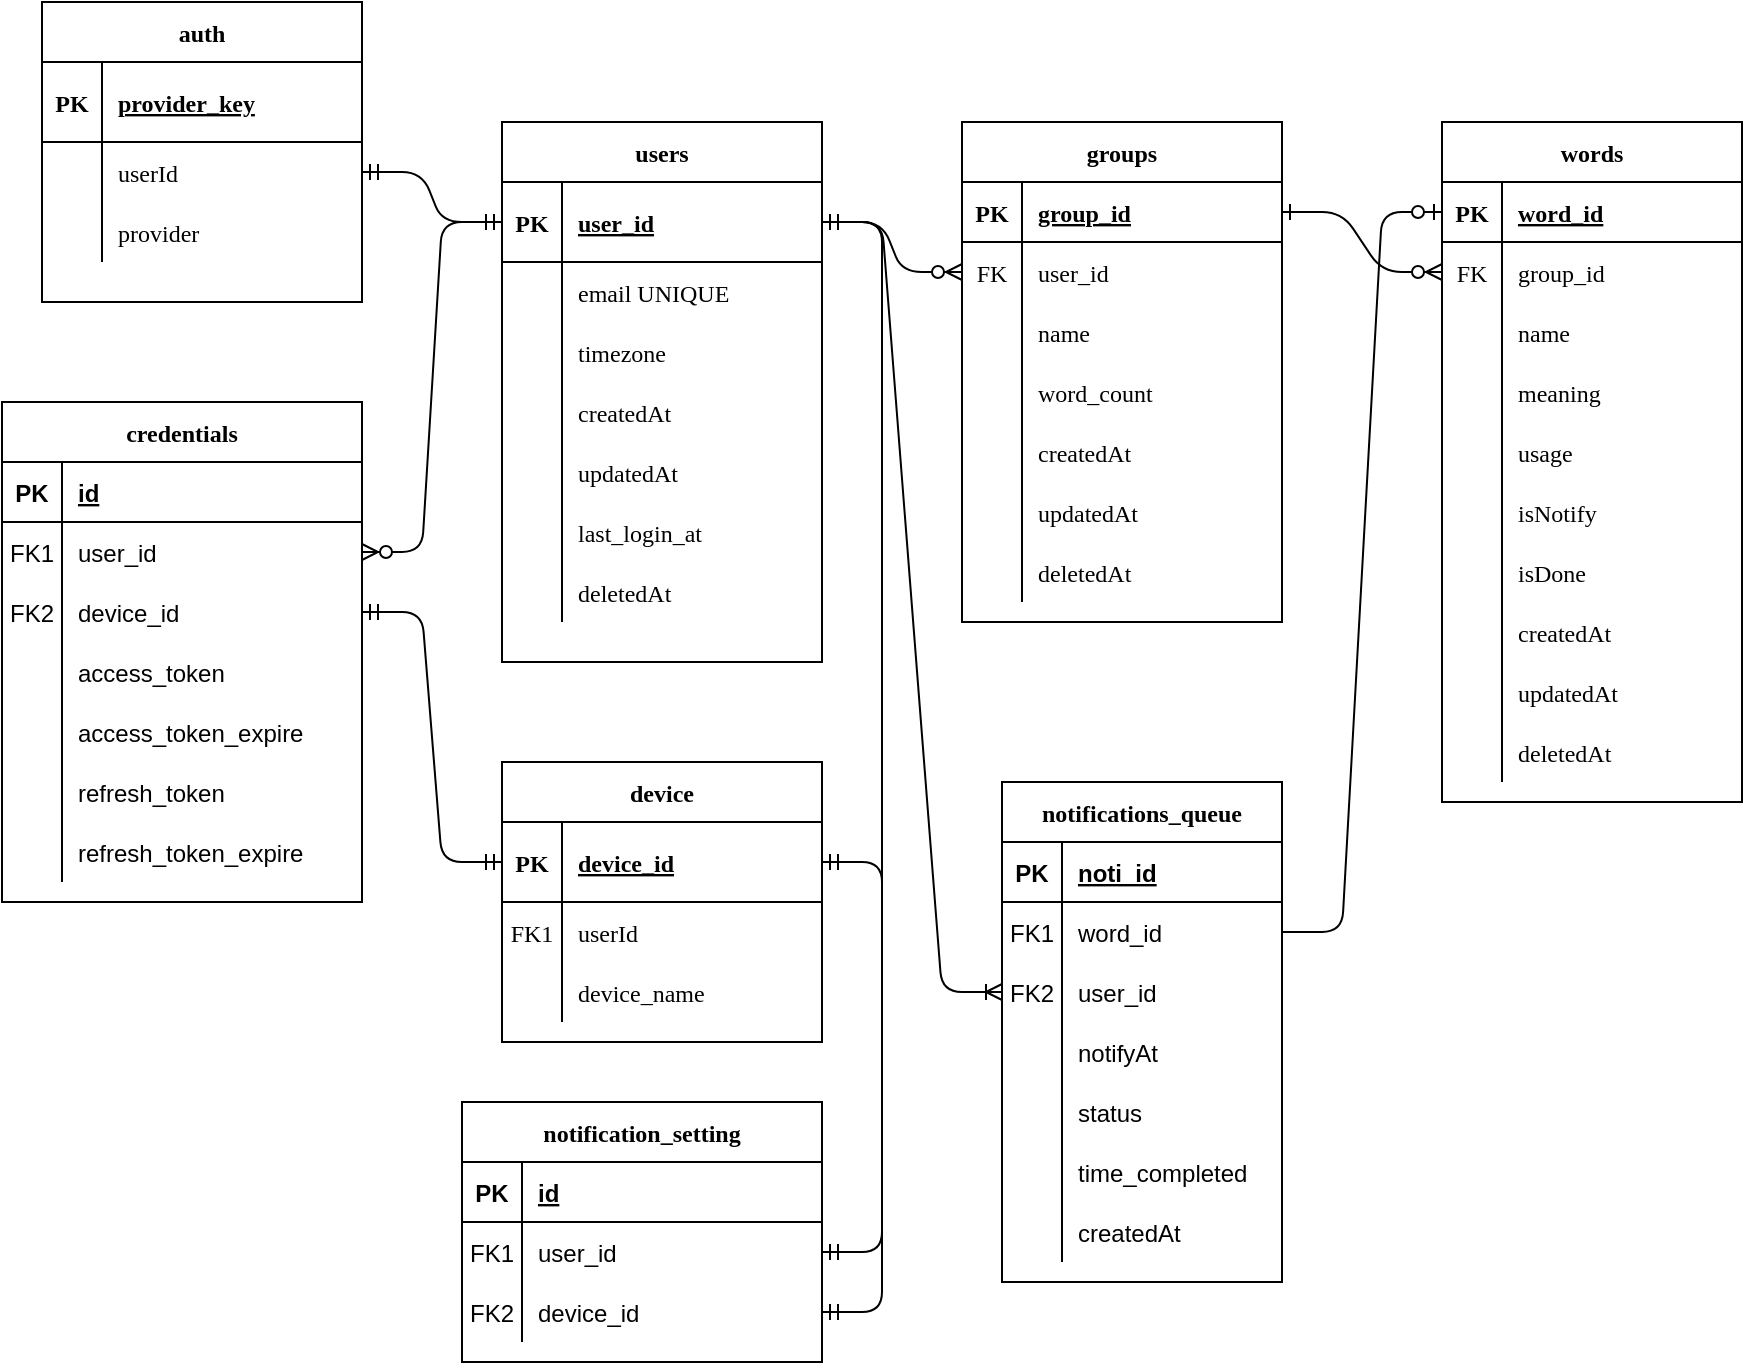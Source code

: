 <mxfile version="14.7.4" type="embed" pages="2"><diagram id="R2lEEEUBdFMjLlhIrx00" name="Page-1"><mxGraphModel dx="850" dy="753" grid="1" gridSize="10" guides="1" tooltips="1" connect="1" arrows="1" fold="1" page="1" pageScale="1" pageWidth="2336" pageHeight="1654" math="0" shadow="0" extFonts="Permanent Marker^https://fonts.googleapis.com/css?family=Permanent+Marker"><root><mxCell id="0"/><mxCell id="1" parent="0"/><mxCell id="C-vyLk0tnHw3VtMMgP7b-1" value="" style="edgeStyle=entityRelationEdgeStyle;endArrow=ERzeroToMany;startArrow=ERone;endFill=1;startFill=0;fontFamily=Garamond;" parent="1" source="C-vyLk0tnHw3VtMMgP7b-24" target="C-vyLk0tnHw3VtMMgP7b-6" edge="1"><mxGeometry width="100" height="100" relative="1" as="geometry"><mxPoint x="1220" y="1240" as="sourcePoint"/><mxPoint x="1320" y="1140" as="targetPoint"/></mxGeometry></mxCell><mxCell id="C-vyLk0tnHw3VtMMgP7b-12" value="" style="edgeStyle=entityRelationEdgeStyle;endArrow=ERzeroToMany;startArrow=ERone;endFill=1;startFill=0;fontFamily=Garamond;" parent="1" source="C-vyLk0tnHw3VtMMgP7b-3" target="C-vyLk0tnHw3VtMMgP7b-17" edge="1"><mxGeometry width="100" height="100" relative="1" as="geometry"><mxPoint x="1280" y="700" as="sourcePoint"/><mxPoint x="1340" y="725" as="targetPoint"/></mxGeometry></mxCell><mxCell id="C-vyLk0tnHw3VtMMgP7b-2" value="groups" style="shape=table;startSize=30;container=1;collapsible=1;childLayout=tableLayout;fixedRows=1;rowLines=0;fontStyle=1;align=center;resizeLast=1;fontFamily=Garamond;" parent="1" vertex="1"><mxGeometry x="1330" y="640" width="160" height="250" as="geometry"/></mxCell><mxCell id="C-vyLk0tnHw3VtMMgP7b-3" value="" style="shape=partialRectangle;collapsible=0;dropTarget=0;pointerEvents=0;fillColor=none;points=[[0,0.5],[1,0.5]];portConstraint=eastwest;top=0;left=0;right=0;bottom=1;fontFamily=Garamond;" parent="C-vyLk0tnHw3VtMMgP7b-2" vertex="1"><mxGeometry y="30" width="160" height="30" as="geometry"/></mxCell><mxCell id="C-vyLk0tnHw3VtMMgP7b-4" value="PK" style="shape=partialRectangle;overflow=hidden;connectable=0;fillColor=none;top=0;left=0;bottom=0;right=0;fontStyle=1;fontFamily=Garamond;" parent="C-vyLk0tnHw3VtMMgP7b-3" vertex="1"><mxGeometry width="30" height="30" as="geometry"/></mxCell><mxCell id="C-vyLk0tnHw3VtMMgP7b-5" value="group_id" style="shape=partialRectangle;overflow=hidden;connectable=0;fillColor=none;top=0;left=0;bottom=0;right=0;align=left;spacingLeft=6;fontStyle=5;fontFamily=Garamond;" parent="C-vyLk0tnHw3VtMMgP7b-3" vertex="1"><mxGeometry x="30" width="130" height="30" as="geometry"/></mxCell><mxCell id="C-vyLk0tnHw3VtMMgP7b-6" value="" style="shape=partialRectangle;collapsible=0;dropTarget=0;pointerEvents=0;fillColor=none;points=[[0,0.5],[1,0.5]];portConstraint=eastwest;top=0;left=0;right=0;bottom=0;fontFamily=Garamond;" parent="C-vyLk0tnHw3VtMMgP7b-2" vertex="1"><mxGeometry y="60" width="160" height="30" as="geometry"/></mxCell><mxCell id="C-vyLk0tnHw3VtMMgP7b-7" value="FK" style="shape=partialRectangle;overflow=hidden;connectable=0;fillColor=none;top=0;left=0;bottom=0;right=0;fontFamily=Garamond;" parent="C-vyLk0tnHw3VtMMgP7b-6" vertex="1"><mxGeometry width="30" height="30" as="geometry"/></mxCell><mxCell id="C-vyLk0tnHw3VtMMgP7b-8" value="user_id" style="shape=partialRectangle;overflow=hidden;connectable=0;fillColor=none;top=0;left=0;bottom=0;right=0;align=left;spacingLeft=6;fontFamily=Garamond;" parent="C-vyLk0tnHw3VtMMgP7b-6" vertex="1"><mxGeometry x="30" width="130" height="30" as="geometry"/></mxCell><mxCell id="C-vyLk0tnHw3VtMMgP7b-9" value="" style="shape=partialRectangle;collapsible=0;dropTarget=0;pointerEvents=0;fillColor=none;points=[[0,0.5],[1,0.5]];portConstraint=eastwest;top=0;left=0;right=0;bottom=0;fontFamily=Garamond;" parent="C-vyLk0tnHw3VtMMgP7b-2" vertex="1"><mxGeometry y="90" width="160" height="30" as="geometry"/></mxCell><mxCell id="C-vyLk0tnHw3VtMMgP7b-10" value="" style="shape=partialRectangle;overflow=hidden;connectable=0;fillColor=none;top=0;left=0;bottom=0;right=0;fontFamily=Garamond;" parent="C-vyLk0tnHw3VtMMgP7b-9" vertex="1"><mxGeometry width="30" height="30" as="geometry"/></mxCell><mxCell id="C-vyLk0tnHw3VtMMgP7b-11" value="name" style="shape=partialRectangle;overflow=hidden;connectable=0;fillColor=none;top=0;left=0;bottom=0;right=0;align=left;spacingLeft=6;fontFamily=Garamond;" parent="C-vyLk0tnHw3VtMMgP7b-9" vertex="1"><mxGeometry x="30" width="130" height="30" as="geometry"/></mxCell><mxCell id="8" value="" style="shape=partialRectangle;collapsible=0;dropTarget=0;pointerEvents=0;fillColor=none;points=[[0,0.5],[1,0.5]];portConstraint=eastwest;top=0;left=0;right=0;bottom=0;fontFamily=Garamond;" parent="C-vyLk0tnHw3VtMMgP7b-2" vertex="1"><mxGeometry y="120" width="160" height="30" as="geometry"/></mxCell><mxCell id="9" value="" style="shape=partialRectangle;overflow=hidden;connectable=0;fillColor=none;top=0;left=0;bottom=0;right=0;fontFamily=Garamond;" parent="8" vertex="1"><mxGeometry width="30" height="30" as="geometry"/></mxCell><mxCell id="10" value="word_count" style="shape=partialRectangle;overflow=hidden;connectable=0;fillColor=none;top=0;left=0;bottom=0;right=0;align=left;spacingLeft=6;fontFamily=Garamond;" parent="8" vertex="1"><mxGeometry x="30" width="130" height="30" as="geometry"/></mxCell><mxCell id="VCVK0qYuMwPECH46nlnQ-43" value="" style="shape=partialRectangle;collapsible=0;dropTarget=0;pointerEvents=0;fillColor=none;points=[[0,0.5],[1,0.5]];portConstraint=eastwest;top=0;left=0;right=0;bottom=0;fontFamily=Garamond;" parent="C-vyLk0tnHw3VtMMgP7b-2" vertex="1"><mxGeometry y="150" width="160" height="30" as="geometry"/></mxCell><mxCell id="VCVK0qYuMwPECH46nlnQ-44" value="" style="shape=partialRectangle;overflow=hidden;connectable=0;fillColor=none;top=0;left=0;bottom=0;right=0;fontFamily=Garamond;" parent="VCVK0qYuMwPECH46nlnQ-43" vertex="1"><mxGeometry width="30" height="30" as="geometry"/></mxCell><mxCell id="VCVK0qYuMwPECH46nlnQ-45" value="createdAt" style="shape=partialRectangle;overflow=hidden;connectable=0;fillColor=none;top=0;left=0;bottom=0;right=0;align=left;spacingLeft=6;fontFamily=Garamond;" parent="VCVK0qYuMwPECH46nlnQ-43" vertex="1"><mxGeometry x="30" width="130" height="30" as="geometry"/></mxCell><mxCell id="VCVK0qYuMwPECH46nlnQ-135" value="" style="shape=partialRectangle;collapsible=0;dropTarget=0;pointerEvents=0;fillColor=none;points=[[0,0.5],[1,0.5]];portConstraint=eastwest;top=0;left=0;right=0;bottom=0;fontFamily=Garamond;" parent="C-vyLk0tnHw3VtMMgP7b-2" vertex="1"><mxGeometry y="180" width="160" height="30" as="geometry"/></mxCell><mxCell id="VCVK0qYuMwPECH46nlnQ-136" value="" style="shape=partialRectangle;overflow=hidden;connectable=0;fillColor=none;top=0;left=0;bottom=0;right=0;fontFamily=Garamond;" parent="VCVK0qYuMwPECH46nlnQ-135" vertex="1"><mxGeometry width="30" height="30" as="geometry"/></mxCell><mxCell id="VCVK0qYuMwPECH46nlnQ-137" value="updatedAt" style="shape=partialRectangle;overflow=hidden;connectable=0;fillColor=none;top=0;left=0;bottom=0;right=0;align=left;spacingLeft=6;fontFamily=Garamond;" parent="VCVK0qYuMwPECH46nlnQ-135" vertex="1"><mxGeometry x="30" width="130" height="30" as="geometry"/></mxCell><mxCell id="VCVK0qYuMwPECH46nlnQ-46" value="" style="shape=partialRectangle;collapsible=0;dropTarget=0;pointerEvents=0;fillColor=none;points=[[0,0.5],[1,0.5]];portConstraint=eastwest;top=0;left=0;right=0;bottom=0;fontFamily=Garamond;" parent="C-vyLk0tnHw3VtMMgP7b-2" vertex="1"><mxGeometry y="210" width="160" height="30" as="geometry"/></mxCell><mxCell id="VCVK0qYuMwPECH46nlnQ-47" value="" style="shape=partialRectangle;overflow=hidden;connectable=0;fillColor=none;top=0;left=0;bottom=0;right=0;fontFamily=Garamond;" parent="VCVK0qYuMwPECH46nlnQ-46" vertex="1"><mxGeometry width="30" height="30" as="geometry"/></mxCell><mxCell id="VCVK0qYuMwPECH46nlnQ-48" value="deletedAt" style="shape=partialRectangle;overflow=hidden;connectable=0;fillColor=none;top=0;left=0;bottom=0;right=0;align=left;spacingLeft=6;fontFamily=Garamond;" parent="VCVK0qYuMwPECH46nlnQ-46" vertex="1"><mxGeometry x="30" width="130" height="30" as="geometry"/></mxCell><mxCell id="C-vyLk0tnHw3VtMMgP7b-13" value="words" style="shape=table;startSize=30;container=1;collapsible=1;childLayout=tableLayout;fixedRows=1;rowLines=0;fontStyle=1;align=center;resizeLast=1;fontFamily=Garamond;" parent="1" vertex="1"><mxGeometry x="1570" y="640" width="150" height="340" as="geometry"/></mxCell><mxCell id="C-vyLk0tnHw3VtMMgP7b-14" value="" style="shape=partialRectangle;collapsible=0;dropTarget=0;pointerEvents=0;fillColor=none;points=[[0,0.5],[1,0.5]];portConstraint=eastwest;top=0;left=0;right=0;bottom=1;fontFamily=Garamond;" parent="C-vyLk0tnHw3VtMMgP7b-13" vertex="1"><mxGeometry y="30" width="150" height="30" as="geometry"/></mxCell><mxCell id="C-vyLk0tnHw3VtMMgP7b-15" value="PK" style="shape=partialRectangle;overflow=hidden;connectable=0;fillColor=none;top=0;left=0;bottom=0;right=0;fontStyle=1;fontFamily=Garamond;" parent="C-vyLk0tnHw3VtMMgP7b-14" vertex="1"><mxGeometry width="30" height="30" as="geometry"/></mxCell><mxCell id="C-vyLk0tnHw3VtMMgP7b-16" value="word_id" style="shape=partialRectangle;overflow=hidden;connectable=0;fillColor=none;top=0;left=0;bottom=0;right=0;align=left;spacingLeft=6;fontStyle=5;fontFamily=Garamond;" parent="C-vyLk0tnHw3VtMMgP7b-14" vertex="1"><mxGeometry x="30" width="120" height="30" as="geometry"/></mxCell><mxCell id="C-vyLk0tnHw3VtMMgP7b-17" value="" style="shape=partialRectangle;collapsible=0;dropTarget=0;pointerEvents=0;fillColor=none;points=[[0,0.5],[1,0.5]];portConstraint=eastwest;top=0;left=0;right=0;bottom=0;fontFamily=Garamond;" parent="C-vyLk0tnHw3VtMMgP7b-13" vertex="1"><mxGeometry y="60" width="150" height="30" as="geometry"/></mxCell><mxCell id="C-vyLk0tnHw3VtMMgP7b-18" value="FK" style="shape=partialRectangle;overflow=hidden;connectable=0;fillColor=none;top=0;left=0;bottom=0;right=0;fontFamily=Garamond;" parent="C-vyLk0tnHw3VtMMgP7b-17" vertex="1"><mxGeometry width="30" height="30" as="geometry"/></mxCell><mxCell id="C-vyLk0tnHw3VtMMgP7b-19" value="group_id" style="shape=partialRectangle;overflow=hidden;connectable=0;fillColor=none;top=0;left=0;bottom=0;right=0;align=left;spacingLeft=6;fontFamily=Garamond;" parent="C-vyLk0tnHw3VtMMgP7b-17" vertex="1"><mxGeometry x="30" width="120" height="30" as="geometry"/></mxCell><mxCell id="C-vyLk0tnHw3VtMMgP7b-20" value="" style="shape=partialRectangle;collapsible=0;dropTarget=0;pointerEvents=0;fillColor=none;points=[[0,0.5],[1,0.5]];portConstraint=eastwest;top=0;left=0;right=0;bottom=0;fontFamily=Garamond;" parent="C-vyLk0tnHw3VtMMgP7b-13" vertex="1"><mxGeometry y="90" width="150" height="30" as="geometry"/></mxCell><mxCell id="C-vyLk0tnHw3VtMMgP7b-21" value="" style="shape=partialRectangle;overflow=hidden;connectable=0;fillColor=none;top=0;left=0;bottom=0;right=0;fontFamily=Garamond;" parent="C-vyLk0tnHw3VtMMgP7b-20" vertex="1"><mxGeometry width="30" height="30" as="geometry"/></mxCell><mxCell id="C-vyLk0tnHw3VtMMgP7b-22" value="name" style="shape=partialRectangle;overflow=hidden;connectable=0;fillColor=none;top=0;left=0;bottom=0;right=0;align=left;spacingLeft=6;fontFamily=Garamond;" parent="C-vyLk0tnHw3VtMMgP7b-20" vertex="1"><mxGeometry x="30" width="120" height="30" as="geometry"/></mxCell><mxCell id="VCVK0qYuMwPECH46nlnQ-64" value="" style="shape=partialRectangle;collapsible=0;dropTarget=0;pointerEvents=0;fillColor=none;points=[[0,0.5],[1,0.5]];portConstraint=eastwest;top=0;left=0;right=0;bottom=0;fontFamily=Garamond;" parent="C-vyLk0tnHw3VtMMgP7b-13" vertex="1"><mxGeometry y="120" width="150" height="30" as="geometry"/></mxCell><mxCell id="VCVK0qYuMwPECH46nlnQ-65" value="" style="shape=partialRectangle;overflow=hidden;connectable=0;fillColor=none;top=0;left=0;bottom=0;right=0;fontFamily=Garamond;" parent="VCVK0qYuMwPECH46nlnQ-64" vertex="1"><mxGeometry width="30" height="30" as="geometry"/></mxCell><mxCell id="VCVK0qYuMwPECH46nlnQ-66" value="meaning" style="shape=partialRectangle;overflow=hidden;connectable=0;fillColor=none;top=0;left=0;bottom=0;right=0;align=left;spacingLeft=6;fontFamily=Garamond;" parent="VCVK0qYuMwPECH46nlnQ-64" vertex="1"><mxGeometry x="30" width="120" height="30" as="geometry"/></mxCell><mxCell id="VCVK0qYuMwPECH46nlnQ-67" value="" style="shape=partialRectangle;collapsible=0;dropTarget=0;pointerEvents=0;fillColor=none;points=[[0,0.5],[1,0.5]];portConstraint=eastwest;top=0;left=0;right=0;bottom=0;fontFamily=Garamond;" parent="C-vyLk0tnHw3VtMMgP7b-13" vertex="1"><mxGeometry y="150" width="150" height="30" as="geometry"/></mxCell><mxCell id="VCVK0qYuMwPECH46nlnQ-68" value="" style="shape=partialRectangle;overflow=hidden;connectable=0;fillColor=none;top=0;left=0;bottom=0;right=0;fontFamily=Garamond;" parent="VCVK0qYuMwPECH46nlnQ-67" vertex="1"><mxGeometry width="30" height="30" as="geometry"/></mxCell><mxCell id="VCVK0qYuMwPECH46nlnQ-69" value="usage" style="shape=partialRectangle;overflow=hidden;connectable=0;fillColor=none;top=0;left=0;bottom=0;right=0;align=left;spacingLeft=6;fontFamily=Garamond;" parent="VCVK0qYuMwPECH46nlnQ-67" vertex="1"><mxGeometry x="30" width="120" height="30" as="geometry"/></mxCell><mxCell id="VCVK0qYuMwPECH46nlnQ-99" value="" style="shape=partialRectangle;collapsible=0;dropTarget=0;pointerEvents=0;fillColor=none;points=[[0,0.5],[1,0.5]];portConstraint=eastwest;top=0;left=0;right=0;bottom=0;fontFamily=Garamond;" parent="C-vyLk0tnHw3VtMMgP7b-13" vertex="1"><mxGeometry y="180" width="150" height="30" as="geometry"/></mxCell><mxCell id="VCVK0qYuMwPECH46nlnQ-100" value="" style="shape=partialRectangle;overflow=hidden;connectable=0;fillColor=none;top=0;left=0;bottom=0;right=0;fontFamily=Garamond;" parent="VCVK0qYuMwPECH46nlnQ-99" vertex="1"><mxGeometry width="30" height="30" as="geometry"/></mxCell><mxCell id="VCVK0qYuMwPECH46nlnQ-101" value="isNotify" style="shape=partialRectangle;overflow=hidden;connectable=0;fillColor=none;top=0;left=0;bottom=0;right=0;align=left;spacingLeft=6;fontFamily=Garamond;" parent="VCVK0qYuMwPECH46nlnQ-99" vertex="1"><mxGeometry x="30" width="120" height="30" as="geometry"/></mxCell><mxCell id="VCVK0qYuMwPECH46nlnQ-112" value="" style="shape=partialRectangle;collapsible=0;dropTarget=0;pointerEvents=0;fillColor=none;points=[[0,0.5],[1,0.5]];portConstraint=eastwest;top=0;left=0;right=0;bottom=0;fontFamily=Garamond;" parent="C-vyLk0tnHw3VtMMgP7b-13" vertex="1"><mxGeometry y="210" width="150" height="30" as="geometry"/></mxCell><mxCell id="VCVK0qYuMwPECH46nlnQ-113" value="" style="shape=partialRectangle;overflow=hidden;connectable=0;fillColor=none;top=0;left=0;bottom=0;right=0;fontFamily=Garamond;" parent="VCVK0qYuMwPECH46nlnQ-112" vertex="1"><mxGeometry width="30" height="30" as="geometry"/></mxCell><mxCell id="VCVK0qYuMwPECH46nlnQ-114" value="isDone" style="shape=partialRectangle;overflow=hidden;connectable=0;fillColor=none;top=0;left=0;bottom=0;right=0;align=left;spacingLeft=6;fontFamily=Garamond;" parent="VCVK0qYuMwPECH46nlnQ-112" vertex="1"><mxGeometry x="30" width="120" height="30" as="geometry"/></mxCell><mxCell id="VCVK0qYuMwPECH46nlnQ-70" value="" style="shape=partialRectangle;collapsible=0;dropTarget=0;pointerEvents=0;fillColor=none;points=[[0,0.5],[1,0.5]];portConstraint=eastwest;top=0;left=0;right=0;bottom=0;fontFamily=Garamond;" parent="C-vyLk0tnHw3VtMMgP7b-13" vertex="1"><mxGeometry y="240" width="150" height="30" as="geometry"/></mxCell><mxCell id="VCVK0qYuMwPECH46nlnQ-71" value="" style="shape=partialRectangle;overflow=hidden;connectable=0;fillColor=none;top=0;left=0;bottom=0;right=0;fontFamily=Garamond;" parent="VCVK0qYuMwPECH46nlnQ-70" vertex="1"><mxGeometry width="30" height="30" as="geometry"/></mxCell><mxCell id="VCVK0qYuMwPECH46nlnQ-72" value="createdAt" style="shape=partialRectangle;overflow=hidden;connectable=0;fillColor=none;top=0;left=0;bottom=0;right=0;align=left;spacingLeft=6;fontFamily=Garamond;" parent="VCVK0qYuMwPECH46nlnQ-70" vertex="1"><mxGeometry x="30" width="120" height="30" as="geometry"/></mxCell><mxCell id="VCVK0qYuMwPECH46nlnQ-73" value="" style="shape=partialRectangle;collapsible=0;dropTarget=0;pointerEvents=0;fillColor=none;points=[[0,0.5],[1,0.5]];portConstraint=eastwest;top=0;left=0;right=0;bottom=0;fontFamily=Garamond;" parent="C-vyLk0tnHw3VtMMgP7b-13" vertex="1"><mxGeometry y="270" width="150" height="30" as="geometry"/></mxCell><mxCell id="VCVK0qYuMwPECH46nlnQ-74" value="" style="shape=partialRectangle;overflow=hidden;connectable=0;fillColor=none;top=0;left=0;bottom=0;right=0;fontFamily=Garamond;" parent="VCVK0qYuMwPECH46nlnQ-73" vertex="1"><mxGeometry width="30" height="30" as="geometry"/></mxCell><mxCell id="VCVK0qYuMwPECH46nlnQ-75" value="updatedAt" style="shape=partialRectangle;overflow=hidden;connectable=0;fillColor=none;top=0;left=0;bottom=0;right=0;align=left;spacingLeft=6;fontFamily=Garamond;" parent="VCVK0qYuMwPECH46nlnQ-73" vertex="1"><mxGeometry x="30" width="120" height="30" as="geometry"/></mxCell><mxCell id="VCVK0qYuMwPECH46nlnQ-79" value="" style="shape=partialRectangle;collapsible=0;dropTarget=0;pointerEvents=0;fillColor=none;points=[[0,0.5],[1,0.5]];portConstraint=eastwest;top=0;left=0;right=0;bottom=0;fontFamily=Garamond;" parent="C-vyLk0tnHw3VtMMgP7b-13" vertex="1"><mxGeometry y="300" width="150" height="30" as="geometry"/></mxCell><mxCell id="VCVK0qYuMwPECH46nlnQ-80" value="" style="shape=partialRectangle;overflow=hidden;connectable=0;fillColor=none;top=0;left=0;bottom=0;right=0;fontFamily=Garamond;" parent="VCVK0qYuMwPECH46nlnQ-79" vertex="1"><mxGeometry width="30" height="30" as="geometry"/></mxCell><mxCell id="VCVK0qYuMwPECH46nlnQ-81" value="deletedAt" style="shape=partialRectangle;overflow=hidden;connectable=0;fillColor=none;top=0;left=0;bottom=0;right=0;align=left;spacingLeft=6;fontFamily=Garamond;" parent="VCVK0qYuMwPECH46nlnQ-79" vertex="1"><mxGeometry x="30" width="120" height="30" as="geometry"/></mxCell><mxCell id="C-vyLk0tnHw3VtMMgP7b-23" value="users" style="shape=table;startSize=30;container=1;collapsible=1;childLayout=tableLayout;fixedRows=1;rowLines=0;fontStyle=1;align=center;resizeLast=1;fontFamily=Garamond;" parent="1" vertex="1"><mxGeometry x="1100" y="640" width="160" height="270" as="geometry"/></mxCell><mxCell id="C-vyLk0tnHw3VtMMgP7b-24" value="" style="shape=partialRectangle;collapsible=0;dropTarget=0;pointerEvents=0;fillColor=none;points=[[0,0.5],[1,0.5]];portConstraint=eastwest;top=0;left=0;right=0;bottom=1;fontFamily=Garamond;" parent="C-vyLk0tnHw3VtMMgP7b-23" vertex="1"><mxGeometry y="30" width="160" height="40" as="geometry"/></mxCell><mxCell id="C-vyLk0tnHw3VtMMgP7b-25" value="PK" style="shape=partialRectangle;overflow=hidden;connectable=0;fillColor=none;top=0;left=0;bottom=0;right=0;fontStyle=1;fontFamily=Garamond;" parent="C-vyLk0tnHw3VtMMgP7b-24" vertex="1"><mxGeometry width="30" height="40" as="geometry"/></mxCell><mxCell id="C-vyLk0tnHw3VtMMgP7b-26" value="user_id" style="shape=partialRectangle;overflow=hidden;connectable=0;fillColor=none;top=0;left=0;bottom=0;right=0;align=left;spacingLeft=6;fontStyle=5;fontFamily=Garamond;" parent="C-vyLk0tnHw3VtMMgP7b-24" vertex="1"><mxGeometry x="30" width="130" height="40" as="geometry"/></mxCell><mxCell id="C-vyLk0tnHw3VtMMgP7b-27" value="" style="shape=partialRectangle;collapsible=0;dropTarget=0;pointerEvents=0;fillColor=none;points=[[0,0.5],[1,0.5]];portConstraint=eastwest;top=0;left=0;right=0;bottom=0;fontFamily=Garamond;" parent="C-vyLk0tnHw3VtMMgP7b-23" vertex="1"><mxGeometry y="70" width="160" height="30" as="geometry"/></mxCell><mxCell id="C-vyLk0tnHw3VtMMgP7b-28" value="" style="shape=partialRectangle;overflow=hidden;connectable=0;fillColor=none;top=0;left=0;bottom=0;right=0;fontFamily=Garamond;" parent="C-vyLk0tnHw3VtMMgP7b-27" vertex="1"><mxGeometry width="30" height="30" as="geometry"/></mxCell><mxCell id="C-vyLk0tnHw3VtMMgP7b-29" value="email UNIQUE" style="shape=partialRectangle;overflow=hidden;connectable=0;fillColor=none;top=0;left=0;bottom=0;right=0;align=left;spacingLeft=6;fontFamily=Garamond;" parent="C-vyLk0tnHw3VtMMgP7b-27" vertex="1"><mxGeometry x="30" width="130" height="30" as="geometry"/></mxCell><mxCell id="2" value="" style="shape=partialRectangle;collapsible=0;dropTarget=0;pointerEvents=0;fillColor=none;points=[[0,0.5],[1,0.5]];portConstraint=eastwest;top=0;left=0;right=0;bottom=0;fontFamily=Garamond;" parent="C-vyLk0tnHw3VtMMgP7b-23" vertex="1"><mxGeometry y="100" width="160" height="30" as="geometry"/></mxCell><mxCell id="3" value="" style="shape=partialRectangle;overflow=hidden;connectable=0;fillColor=none;top=0;left=0;bottom=0;right=0;fontFamily=Garamond;" parent="2" vertex="1"><mxGeometry width="30" height="30" as="geometry"/></mxCell><mxCell id="4" value="timezone" style="shape=partialRectangle;overflow=hidden;connectable=0;fillColor=none;top=0;left=0;bottom=0;right=0;align=left;spacingLeft=6;fontFamily=Garamond;" parent="2" vertex="1"><mxGeometry x="30" width="130" height="30" as="geometry"/></mxCell><mxCell id="VCVK0qYuMwPECH46nlnQ-31" value="" style="shape=partialRectangle;collapsible=0;dropTarget=0;pointerEvents=0;fillColor=none;points=[[0,0.5],[1,0.5]];portConstraint=eastwest;top=0;left=0;right=0;bottom=0;fontFamily=Garamond;" parent="C-vyLk0tnHw3VtMMgP7b-23" vertex="1"><mxGeometry y="130" width="160" height="30" as="geometry"/></mxCell><mxCell id="VCVK0qYuMwPECH46nlnQ-32" value="" style="shape=partialRectangle;overflow=hidden;connectable=0;fillColor=none;top=0;left=0;bottom=0;right=0;fontFamily=Garamond;" parent="VCVK0qYuMwPECH46nlnQ-31" vertex="1"><mxGeometry width="30" height="30" as="geometry"/></mxCell><mxCell id="VCVK0qYuMwPECH46nlnQ-33" value="createdAt" style="shape=partialRectangle;overflow=hidden;connectable=0;fillColor=none;top=0;left=0;bottom=0;right=0;align=left;spacingLeft=6;fontFamily=Garamond;" parent="VCVK0qYuMwPECH46nlnQ-31" vertex="1"><mxGeometry x="30" width="130" height="30" as="geometry"/></mxCell><mxCell id="VCVK0qYuMwPECH46nlnQ-34" value="" style="shape=partialRectangle;collapsible=0;dropTarget=0;pointerEvents=0;fillColor=none;points=[[0,0.5],[1,0.5]];portConstraint=eastwest;top=0;left=0;right=0;bottom=0;fontFamily=Garamond;" parent="C-vyLk0tnHw3VtMMgP7b-23" vertex="1"><mxGeometry y="160" width="160" height="30" as="geometry"/></mxCell><mxCell id="VCVK0qYuMwPECH46nlnQ-35" value="" style="shape=partialRectangle;overflow=hidden;connectable=0;fillColor=none;top=0;left=0;bottom=0;right=0;fontFamily=Garamond;" parent="VCVK0qYuMwPECH46nlnQ-34" vertex="1"><mxGeometry width="30" height="30" as="geometry"/></mxCell><mxCell id="VCVK0qYuMwPECH46nlnQ-36" value="updatedAt" style="shape=partialRectangle;overflow=hidden;connectable=0;fillColor=none;top=0;left=0;bottom=0;right=0;align=left;spacingLeft=6;fontFamily=Garamond;" parent="VCVK0qYuMwPECH46nlnQ-34" vertex="1"><mxGeometry x="30" width="130" height="30" as="geometry"/></mxCell><mxCell id="VCVK0qYuMwPECH46nlnQ-37" value="" style="shape=partialRectangle;collapsible=0;dropTarget=0;pointerEvents=0;fillColor=none;points=[[0,0.5],[1,0.5]];portConstraint=eastwest;top=0;left=0;right=0;bottom=0;fontFamily=Garamond;" parent="C-vyLk0tnHw3VtMMgP7b-23" vertex="1"><mxGeometry y="190" width="160" height="30" as="geometry"/></mxCell><mxCell id="VCVK0qYuMwPECH46nlnQ-38" value="" style="shape=partialRectangle;overflow=hidden;connectable=0;fillColor=none;top=0;left=0;bottom=0;right=0;fontFamily=Garamond;" parent="VCVK0qYuMwPECH46nlnQ-37" vertex="1"><mxGeometry width="30" height="30" as="geometry"/></mxCell><mxCell id="VCVK0qYuMwPECH46nlnQ-39" value="last_login_at" style="shape=partialRectangle;overflow=hidden;connectable=0;fillColor=none;top=0;left=0;bottom=0;right=0;align=left;spacingLeft=6;fontFamily=Garamond;" parent="VCVK0qYuMwPECH46nlnQ-37" vertex="1"><mxGeometry x="30" width="130" height="30" as="geometry"/></mxCell><mxCell id="5" value="" style="shape=partialRectangle;collapsible=0;dropTarget=0;pointerEvents=0;fillColor=none;points=[[0,0.5],[1,0.5]];portConstraint=eastwest;top=0;left=0;right=0;bottom=0;fontFamily=Garamond;" parent="C-vyLk0tnHw3VtMMgP7b-23" vertex="1"><mxGeometry y="220" width="160" height="30" as="geometry"/></mxCell><mxCell id="6" value="" style="shape=partialRectangle;overflow=hidden;connectable=0;fillColor=none;top=0;left=0;bottom=0;right=0;fontFamily=Garamond;" parent="5" vertex="1"><mxGeometry width="30" height="30" as="geometry"/></mxCell><mxCell id="7" value="deletedAt" style="shape=partialRectangle;overflow=hidden;connectable=0;fillColor=none;top=0;left=0;bottom=0;right=0;align=left;spacingLeft=6;fontFamily=Garamond;" parent="5" vertex="1"><mxGeometry x="30" width="130" height="30" as="geometry"/></mxCell><mxCell id="VCVK0qYuMwPECH46nlnQ-86" value="notifications_queue" style="shape=table;startSize=30;container=1;collapsible=1;childLayout=tableLayout;fixedRows=1;rowLines=0;fontStyle=1;align=center;resizeLast=1;fontFamily=Garamond;" parent="1" vertex="1"><mxGeometry x="1350" y="970" width="140" height="250" as="geometry"/></mxCell><mxCell id="VCVK0qYuMwPECH46nlnQ-87" value="" style="shape=partialRectangle;collapsible=0;dropTarget=0;pointerEvents=0;fillColor=none;top=0;left=0;bottom=1;right=0;points=[[0,0.5],[1,0.5]];portConstraint=eastwest;" parent="VCVK0qYuMwPECH46nlnQ-86" vertex="1"><mxGeometry y="30" width="140" height="30" as="geometry"/></mxCell><mxCell id="VCVK0qYuMwPECH46nlnQ-88" value="PK" style="shape=partialRectangle;connectable=0;fillColor=none;top=0;left=0;bottom=0;right=0;fontStyle=1;overflow=hidden;" parent="VCVK0qYuMwPECH46nlnQ-87" vertex="1"><mxGeometry width="30.0" height="30" as="geometry"/></mxCell><mxCell id="VCVK0qYuMwPECH46nlnQ-89" value="noti_id" style="shape=partialRectangle;connectable=0;fillColor=none;top=0;left=0;bottom=0;right=0;align=left;spacingLeft=6;fontStyle=5;overflow=hidden;" parent="VCVK0qYuMwPECH46nlnQ-87" vertex="1"><mxGeometry x="30.0" width="110.0" height="30" as="geometry"/></mxCell><mxCell id="VCVK0qYuMwPECH46nlnQ-90" value="" style="shape=partialRectangle;collapsible=0;dropTarget=0;pointerEvents=0;fillColor=none;top=0;left=0;bottom=0;right=0;points=[[0,0.5],[1,0.5]];portConstraint=eastwest;" parent="VCVK0qYuMwPECH46nlnQ-86" vertex="1"><mxGeometry y="60" width="140" height="30" as="geometry"/></mxCell><mxCell id="VCVK0qYuMwPECH46nlnQ-91" value="FK1" style="shape=partialRectangle;connectable=0;fillColor=none;top=0;left=0;bottom=0;right=0;editable=1;overflow=hidden;" parent="VCVK0qYuMwPECH46nlnQ-90" vertex="1"><mxGeometry width="30.0" height="30" as="geometry"/></mxCell><mxCell id="VCVK0qYuMwPECH46nlnQ-92" value="word_id" style="shape=partialRectangle;connectable=0;fillColor=none;top=0;left=0;bottom=0;right=0;align=left;spacingLeft=6;overflow=hidden;" parent="VCVK0qYuMwPECH46nlnQ-90" vertex="1"><mxGeometry x="30.0" width="110.0" height="30" as="geometry"/></mxCell><mxCell id="VCVK0qYuMwPECH46nlnQ-96" value="" style="shape=partialRectangle;collapsible=0;dropTarget=0;pointerEvents=0;fillColor=none;top=0;left=0;bottom=0;right=0;points=[[0,0.5],[1,0.5]];portConstraint=eastwest;" parent="VCVK0qYuMwPECH46nlnQ-86" vertex="1"><mxGeometry y="90" width="140" height="30" as="geometry"/></mxCell><mxCell id="VCVK0qYuMwPECH46nlnQ-97" value="FK2" style="shape=partialRectangle;connectable=0;fillColor=none;top=0;left=0;bottom=0;right=0;editable=1;overflow=hidden;" parent="VCVK0qYuMwPECH46nlnQ-96" vertex="1"><mxGeometry width="30.0" height="30" as="geometry"/></mxCell><mxCell id="VCVK0qYuMwPECH46nlnQ-98" value="user_id" style="shape=partialRectangle;connectable=0;fillColor=none;top=0;left=0;bottom=0;right=0;align=left;spacingLeft=6;overflow=hidden;" parent="VCVK0qYuMwPECH46nlnQ-96" vertex="1"><mxGeometry x="30.0" width="110.0" height="30" as="geometry"/></mxCell><mxCell id="VCVK0qYuMwPECH46nlnQ-118" value="" style="shape=partialRectangle;collapsible=0;dropTarget=0;pointerEvents=0;fillColor=none;top=0;left=0;bottom=0;right=0;points=[[0,0.5],[1,0.5]];portConstraint=eastwest;" parent="VCVK0qYuMwPECH46nlnQ-86" vertex="1"><mxGeometry y="120" width="140" height="30" as="geometry"/></mxCell><mxCell id="VCVK0qYuMwPECH46nlnQ-119" value="" style="shape=partialRectangle;connectable=0;fillColor=none;top=0;left=0;bottom=0;right=0;editable=1;overflow=hidden;" parent="VCVK0qYuMwPECH46nlnQ-118" vertex="1"><mxGeometry width="30.0" height="30" as="geometry"/></mxCell><mxCell id="VCVK0qYuMwPECH46nlnQ-120" value="notifyAt" style="shape=partialRectangle;connectable=0;fillColor=none;top=0;left=0;bottom=0;right=0;align=left;spacingLeft=6;overflow=hidden;" parent="VCVK0qYuMwPECH46nlnQ-118" vertex="1"><mxGeometry x="30.0" width="110.0" height="30" as="geometry"/></mxCell><mxCell id="117" value="" style="shape=partialRectangle;collapsible=0;dropTarget=0;pointerEvents=0;fillColor=none;top=0;left=0;bottom=0;right=0;points=[[0,0.5],[1,0.5]];portConstraint=eastwest;" parent="VCVK0qYuMwPECH46nlnQ-86" vertex="1"><mxGeometry y="150" width="140" height="30" as="geometry"/></mxCell><mxCell id="118" value="" style="shape=partialRectangle;connectable=0;fillColor=none;top=0;left=0;bottom=0;right=0;editable=1;overflow=hidden;" parent="117" vertex="1"><mxGeometry width="30.0" height="30" as="geometry"/></mxCell><mxCell id="119" value="status" style="shape=partialRectangle;connectable=0;fillColor=none;top=0;left=0;bottom=0;right=0;align=left;spacingLeft=6;overflow=hidden;" parent="117" vertex="1"><mxGeometry x="30.0" width="110.0" height="30" as="geometry"/></mxCell><mxCell id="120" value="" style="shape=partialRectangle;collapsible=0;dropTarget=0;pointerEvents=0;fillColor=none;top=0;left=0;bottom=0;right=0;points=[[0,0.5],[1,0.5]];portConstraint=eastwest;" parent="VCVK0qYuMwPECH46nlnQ-86" vertex="1"><mxGeometry y="180" width="140" height="30" as="geometry"/></mxCell><mxCell id="121" value="" style="shape=partialRectangle;connectable=0;fillColor=none;top=0;left=0;bottom=0;right=0;editable=1;overflow=hidden;" parent="120" vertex="1"><mxGeometry width="30.0" height="30" as="geometry"/></mxCell><mxCell id="122" value="time_completed" style="shape=partialRectangle;connectable=0;fillColor=none;top=0;left=0;bottom=0;right=0;align=left;spacingLeft=6;overflow=hidden;" parent="120" vertex="1"><mxGeometry x="30.0" width="110.0" height="30" as="geometry"/></mxCell><mxCell id="VCVK0qYuMwPECH46nlnQ-138" value="" style="shape=partialRectangle;collapsible=0;dropTarget=0;pointerEvents=0;fillColor=none;top=0;left=0;bottom=0;right=0;points=[[0,0.5],[1,0.5]];portConstraint=eastwest;" parent="VCVK0qYuMwPECH46nlnQ-86" vertex="1"><mxGeometry y="210" width="140" height="30" as="geometry"/></mxCell><mxCell id="VCVK0qYuMwPECH46nlnQ-139" value="" style="shape=partialRectangle;connectable=0;fillColor=none;top=0;left=0;bottom=0;right=0;editable=1;overflow=hidden;" parent="VCVK0qYuMwPECH46nlnQ-138" vertex="1"><mxGeometry width="30.0" height="30" as="geometry"/></mxCell><mxCell id="VCVK0qYuMwPECH46nlnQ-140" value="createdAt" style="shape=partialRectangle;connectable=0;fillColor=none;top=0;left=0;bottom=0;right=0;align=left;spacingLeft=6;overflow=hidden;" parent="VCVK0qYuMwPECH46nlnQ-138" vertex="1"><mxGeometry x="30.0" width="110.0" height="30" as="geometry"/></mxCell><mxCell id="VCVK0qYuMwPECH46nlnQ-117" value="" style="edgeStyle=entityRelationEdgeStyle;fontSize=12;html=1;endArrow=ERzeroToOne;endFill=1;fontFamily=Garamond;entryX=0;entryY=0.5;entryDx=0;entryDy=0;exitX=1;exitY=0.5;exitDx=0;exitDy=0;" parent="1" source="VCVK0qYuMwPECH46nlnQ-90" target="C-vyLk0tnHw3VtMMgP7b-14" edge="1"><mxGeometry width="100" height="100" relative="1" as="geometry"><mxPoint x="1500" y="1060" as="sourcePoint"/><mxPoint x="1590" y="960" as="targetPoint"/></mxGeometry></mxCell><mxCell id="VCVK0qYuMwPECH46nlnQ-121" value="" style="edgeStyle=entityRelationEdgeStyle;fontSize=12;html=1;endArrow=ERoneToMany;fontFamily=Garamond;exitX=1;exitY=0.5;exitDx=0;exitDy=0;entryX=0;entryY=0.5;entryDx=0;entryDy=0;" parent="1" source="C-vyLk0tnHw3VtMMgP7b-24" target="VCVK0qYuMwPECH46nlnQ-96" edge="1"><mxGeometry width="100" height="100" relative="1" as="geometry"><mxPoint x="1480" y="980" as="sourcePoint"/><mxPoint x="1580" y="880" as="targetPoint"/></mxGeometry></mxCell><mxCell id="11" value="auth" style="shape=table;startSize=30;container=1;collapsible=1;childLayout=tableLayout;fixedRows=1;rowLines=0;fontStyle=1;align=center;resizeLast=1;fontFamily=Garamond;" parent="1" vertex="1"><mxGeometry x="870" y="580" width="160" height="150" as="geometry"/></mxCell><mxCell id="12" value="" style="shape=partialRectangle;collapsible=0;dropTarget=0;pointerEvents=0;fillColor=none;points=[[0,0.5],[1,0.5]];portConstraint=eastwest;top=0;left=0;right=0;bottom=1;fontFamily=Garamond;" parent="11" vertex="1"><mxGeometry y="30" width="160" height="40" as="geometry"/></mxCell><mxCell id="13" value="PK" style="shape=partialRectangle;overflow=hidden;connectable=0;fillColor=none;top=0;left=0;bottom=0;right=0;fontStyle=1;fontFamily=Garamond;" parent="12" vertex="1"><mxGeometry width="30" height="40" as="geometry"/></mxCell><mxCell id="14" value="provider_key" style="shape=partialRectangle;overflow=hidden;connectable=0;fillColor=none;top=0;left=0;bottom=0;right=0;align=left;spacingLeft=6;fontStyle=5;fontFamily=Garamond;" parent="12" vertex="1"><mxGeometry x="30" width="130" height="40" as="geometry"/></mxCell><mxCell id="15" value="" style="shape=partialRectangle;collapsible=0;dropTarget=0;pointerEvents=0;fillColor=none;points=[[0,0.5],[1,0.5]];portConstraint=eastwest;top=0;left=0;right=0;bottom=0;fontFamily=Garamond;" parent="11" vertex="1"><mxGeometry y="70" width="160" height="30" as="geometry"/></mxCell><mxCell id="16" value="" style="shape=partialRectangle;overflow=hidden;connectable=0;fillColor=none;top=0;left=0;bottom=0;right=0;fontFamily=Garamond;" parent="15" vertex="1"><mxGeometry width="30" height="30" as="geometry"/></mxCell><mxCell id="17" value="userId" style="shape=partialRectangle;overflow=hidden;connectable=0;fillColor=none;top=0;left=0;bottom=0;right=0;align=left;spacingLeft=6;fontFamily=Garamond;" parent="15" vertex="1"><mxGeometry x="30" width="130" height="30" as="geometry"/></mxCell><mxCell id="18" value="" style="shape=partialRectangle;collapsible=0;dropTarget=0;pointerEvents=0;fillColor=none;points=[[0,0.5],[1,0.5]];portConstraint=eastwest;top=0;left=0;right=0;bottom=0;fontFamily=Garamond;" parent="11" vertex="1"><mxGeometry y="100" width="160" height="30" as="geometry"/></mxCell><mxCell id="19" value="" style="shape=partialRectangle;overflow=hidden;connectable=0;fillColor=none;top=0;left=0;bottom=0;right=0;fontFamily=Garamond;" parent="18" vertex="1"><mxGeometry width="30" height="30" as="geometry"/></mxCell><mxCell id="20" value="provider" style="shape=partialRectangle;overflow=hidden;connectable=0;fillColor=none;top=0;left=0;bottom=0;right=0;align=left;spacingLeft=6;fontFamily=Garamond;" parent="18" vertex="1"><mxGeometry x="30" width="130" height="30" as="geometry"/></mxCell><mxCell id="62" value="credentials" style="shape=table;startSize=30;container=1;collapsible=1;childLayout=tableLayout;fixedRows=1;rowLines=0;fontStyle=1;align=center;resizeLast=1;fontFamily=Garamond;" parent="1" vertex="1"><mxGeometry x="850" y="780" width="180" height="250" as="geometry"/></mxCell><mxCell id="63" value="" style="shape=partialRectangle;collapsible=0;dropTarget=0;pointerEvents=0;fillColor=none;top=0;left=0;bottom=1;right=0;points=[[0,0.5],[1,0.5]];portConstraint=eastwest;" parent="62" vertex="1"><mxGeometry y="30" width="180" height="30" as="geometry"/></mxCell><mxCell id="64" value="PK" style="shape=partialRectangle;connectable=0;fillColor=none;top=0;left=0;bottom=0;right=0;fontStyle=1;overflow=hidden;" parent="63" vertex="1"><mxGeometry width="30" height="30" as="geometry"/></mxCell><mxCell id="65" value="id" style="shape=partialRectangle;connectable=0;fillColor=none;top=0;left=0;bottom=0;right=0;align=left;spacingLeft=6;fontStyle=5;overflow=hidden;" parent="63" vertex="1"><mxGeometry x="30" width="150" height="30" as="geometry"/></mxCell><mxCell id="66" value="" style="shape=partialRectangle;collapsible=0;dropTarget=0;pointerEvents=0;fillColor=none;top=0;left=0;bottom=0;right=0;points=[[0,0.5],[1,0.5]];portConstraint=eastwest;" parent="62" vertex="1"><mxGeometry y="60" width="180" height="30" as="geometry"/></mxCell><mxCell id="67" value="FK1" style="shape=partialRectangle;connectable=0;fillColor=none;top=0;left=0;bottom=0;right=0;editable=1;overflow=hidden;" parent="66" vertex="1"><mxGeometry width="30" height="30" as="geometry"/></mxCell><mxCell id="68" value="user_id" style="shape=partialRectangle;connectable=0;fillColor=none;top=0;left=0;bottom=0;right=0;align=left;spacingLeft=6;overflow=hidden;" parent="66" vertex="1"><mxGeometry x="30" width="150" height="30" as="geometry"/></mxCell><mxCell id="94" value="" style="shape=partialRectangle;collapsible=0;dropTarget=0;pointerEvents=0;fillColor=none;top=0;left=0;bottom=0;right=0;points=[[0,0.5],[1,0.5]];portConstraint=eastwest;" parent="62" vertex="1"><mxGeometry y="90" width="180" height="30" as="geometry"/></mxCell><mxCell id="95" value="FK2" style="shape=partialRectangle;connectable=0;fillColor=none;top=0;left=0;bottom=0;right=0;editable=1;overflow=hidden;" parent="94" vertex="1"><mxGeometry width="30" height="30" as="geometry"/></mxCell><mxCell id="96" value="device_id" style="shape=partialRectangle;connectable=0;fillColor=none;top=0;left=0;bottom=0;right=0;align=left;spacingLeft=6;overflow=hidden;" parent="94" vertex="1"><mxGeometry x="30" width="150" height="30" as="geometry"/></mxCell><mxCell id="69" value="" style="shape=partialRectangle;collapsible=0;dropTarget=0;pointerEvents=0;fillColor=none;top=0;left=0;bottom=0;right=0;points=[[0,0.5],[1,0.5]];portConstraint=eastwest;" parent="62" vertex="1"><mxGeometry y="120" width="180" height="30" as="geometry"/></mxCell><mxCell id="70" value="" style="shape=partialRectangle;connectable=0;fillColor=none;top=0;left=0;bottom=0;right=0;editable=1;overflow=hidden;" parent="69" vertex="1"><mxGeometry width="30" height="30" as="geometry"/></mxCell><mxCell id="71" value="access_token" style="shape=partialRectangle;connectable=0;fillColor=none;top=0;left=0;bottom=0;right=0;align=left;spacingLeft=6;overflow=hidden;" parent="69" vertex="1"><mxGeometry x="30" width="150" height="30" as="geometry"/></mxCell><mxCell id="72" value="" style="shape=partialRectangle;collapsible=0;dropTarget=0;pointerEvents=0;fillColor=none;top=0;left=0;bottom=0;right=0;points=[[0,0.5],[1,0.5]];portConstraint=eastwest;" parent="62" vertex="1"><mxGeometry y="150" width="180" height="30" as="geometry"/></mxCell><mxCell id="73" value="" style="shape=partialRectangle;connectable=0;fillColor=none;top=0;left=0;bottom=0;right=0;editable=1;overflow=hidden;" parent="72" vertex="1"><mxGeometry width="30" height="30" as="geometry"/></mxCell><mxCell id="74" value="access_token_expire" style="shape=partialRectangle;connectable=0;fillColor=none;top=0;left=0;bottom=0;right=0;align=left;spacingLeft=6;overflow=hidden;" parent="72" vertex="1"><mxGeometry x="30" width="150" height="30" as="geometry"/></mxCell><mxCell id="75" value="" style="shape=partialRectangle;collapsible=0;dropTarget=0;pointerEvents=0;fillColor=none;top=0;left=0;bottom=0;right=0;points=[[0,0.5],[1,0.5]];portConstraint=eastwest;" parent="62" vertex="1"><mxGeometry y="180" width="180" height="30" as="geometry"/></mxCell><mxCell id="76" value="" style="shape=partialRectangle;connectable=0;fillColor=none;top=0;left=0;bottom=0;right=0;editable=1;overflow=hidden;" parent="75" vertex="1"><mxGeometry width="30" height="30" as="geometry"/></mxCell><mxCell id="77" value="refresh_token" style="shape=partialRectangle;connectable=0;fillColor=none;top=0;left=0;bottom=0;right=0;align=left;spacingLeft=6;overflow=hidden;" parent="75" vertex="1"><mxGeometry x="30" width="150" height="30" as="geometry"/></mxCell><mxCell id="78" value="" style="shape=partialRectangle;collapsible=0;dropTarget=0;pointerEvents=0;fillColor=none;top=0;left=0;bottom=0;right=0;points=[[0,0.5],[1,0.5]];portConstraint=eastwest;" parent="62" vertex="1"><mxGeometry y="210" width="180" height="30" as="geometry"/></mxCell><mxCell id="79" value="" style="shape=partialRectangle;connectable=0;fillColor=none;top=0;left=0;bottom=0;right=0;editable=1;overflow=hidden;" parent="78" vertex="1"><mxGeometry width="30" height="30" as="geometry"/></mxCell><mxCell id="80" value="refresh_token_expire" style="shape=partialRectangle;connectable=0;fillColor=none;top=0;left=0;bottom=0;right=0;align=left;spacingLeft=6;overflow=hidden;" parent="78" vertex="1"><mxGeometry x="30" width="150" height="30" as="geometry"/></mxCell><mxCell id="82" value="" style="edgeStyle=entityRelationEdgeStyle;endArrow=ERzeroToMany;startArrow=ERone;endFill=1;startFill=0;fontFamily=Garamond;exitX=0;exitY=0.5;exitDx=0;exitDy=0;" parent="1" source="C-vyLk0tnHw3VtMMgP7b-24" target="66" edge="1"><mxGeometry width="100" height="100" relative="1" as="geometry"><mxPoint x="1270" y="700" as="sourcePoint"/><mxPoint x="1340" y="725" as="targetPoint"/></mxGeometry></mxCell><mxCell id="83" value="" style="edgeStyle=entityRelationEdgeStyle;fontSize=12;html=1;endArrow=ERmandOne;startArrow=ERmandOne;exitX=1;exitY=0.5;exitDx=0;exitDy=0;" parent="1" source="15" edge="1"><mxGeometry width="100" height="100" relative="1" as="geometry"><mxPoint x="1130" y="960" as="sourcePoint"/><mxPoint x="1100" y="690" as="targetPoint"/></mxGeometry></mxCell><mxCell id="84" value="device" style="shape=table;startSize=30;container=1;collapsible=1;childLayout=tableLayout;fixedRows=1;rowLines=0;fontStyle=1;align=center;resizeLast=1;fontFamily=Garamond;" parent="1" vertex="1"><mxGeometry x="1100" y="960" width="160" height="140" as="geometry"/></mxCell><mxCell id="85" value="" style="shape=partialRectangle;collapsible=0;dropTarget=0;pointerEvents=0;fillColor=none;points=[[0,0.5],[1,0.5]];portConstraint=eastwest;top=0;left=0;right=0;bottom=1;fontFamily=Garamond;" parent="84" vertex="1"><mxGeometry y="30" width="160" height="40" as="geometry"/></mxCell><mxCell id="86" value="PK" style="shape=partialRectangle;overflow=hidden;connectable=0;fillColor=none;top=0;left=0;bottom=0;right=0;fontStyle=1;fontFamily=Garamond;" parent="85" vertex="1"><mxGeometry width="30.0" height="40" as="geometry"/></mxCell><mxCell id="87" value="device_id" style="shape=partialRectangle;overflow=hidden;connectable=0;fillColor=none;top=0;left=0;bottom=0;right=0;align=left;spacingLeft=6;fontStyle=5;fontFamily=Garamond;" parent="85" vertex="1"><mxGeometry x="30.0" width="130.0" height="40" as="geometry"/></mxCell><mxCell id="88" value="" style="shape=partialRectangle;collapsible=0;dropTarget=0;pointerEvents=0;fillColor=none;points=[[0,0.5],[1,0.5]];portConstraint=eastwest;top=0;left=0;right=0;bottom=0;fontFamily=Garamond;" parent="84" vertex="1"><mxGeometry y="70" width="160" height="30" as="geometry"/></mxCell><mxCell id="89" value="FK1" style="shape=partialRectangle;overflow=hidden;connectable=0;fillColor=none;top=0;left=0;bottom=0;right=0;fontFamily=Garamond;" parent="88" vertex="1"><mxGeometry width="30.0" height="30" as="geometry"/></mxCell><mxCell id="90" value="userId" style="shape=partialRectangle;overflow=hidden;connectable=0;fillColor=none;top=0;left=0;bottom=0;right=0;align=left;spacingLeft=6;fontFamily=Garamond;" parent="88" vertex="1"><mxGeometry x="30.0" width="130.0" height="30" as="geometry"/></mxCell><mxCell id="123" value="" style="shape=partialRectangle;collapsible=0;dropTarget=0;pointerEvents=0;fillColor=none;points=[[0,0.5],[1,0.5]];portConstraint=eastwest;top=0;left=0;right=0;bottom=0;fontFamily=Garamond;" parent="84" vertex="1"><mxGeometry y="100" width="160" height="30" as="geometry"/></mxCell><mxCell id="124" value="" style="shape=partialRectangle;overflow=hidden;connectable=0;fillColor=none;top=0;left=0;bottom=0;right=0;fontFamily=Garamond;" parent="123" vertex="1"><mxGeometry width="30.0" height="30" as="geometry"/></mxCell><mxCell id="125" value="device_name" style="shape=partialRectangle;overflow=hidden;connectable=0;fillColor=none;top=0;left=0;bottom=0;right=0;align=left;spacingLeft=6;fontFamily=Garamond;" parent="123" vertex="1"><mxGeometry x="30.0" width="130.0" height="30" as="geometry"/></mxCell><mxCell id="98" value="" style="edgeStyle=entityRelationEdgeStyle;fontSize=12;html=1;endArrow=ERmandOne;startArrow=ERmandOne;exitX=1;exitY=0.5;exitDx=0;exitDy=0;entryX=0;entryY=0.5;entryDx=0;entryDy=0;" parent="1" source="94" target="85" edge="1"><mxGeometry width="100" height="100" relative="1" as="geometry"><mxPoint x="1040.0" y="675.0" as="sourcePoint"/><mxPoint x="1110.0" y="700.0" as="targetPoint"/></mxGeometry></mxCell><mxCell id="99" value="notification_setting" style="shape=table;startSize=30;container=1;collapsible=1;childLayout=tableLayout;fixedRows=1;rowLines=0;fontStyle=1;align=center;resizeLast=1;fontFamily=Garamond;" parent="1" vertex="1"><mxGeometry x="1080" y="1130" width="180" height="130" as="geometry"/></mxCell><mxCell id="100" value="" style="shape=partialRectangle;collapsible=0;dropTarget=0;pointerEvents=0;fillColor=none;top=0;left=0;bottom=1;right=0;points=[[0,0.5],[1,0.5]];portConstraint=eastwest;" parent="99" vertex="1"><mxGeometry y="30" width="180" height="30" as="geometry"/></mxCell><mxCell id="101" value="PK" style="shape=partialRectangle;connectable=0;fillColor=none;top=0;left=0;bottom=0;right=0;fontStyle=1;overflow=hidden;" parent="100" vertex="1"><mxGeometry width="30" height="30" as="geometry"/></mxCell><mxCell id="102" value="id" style="shape=partialRectangle;connectable=0;fillColor=none;top=0;left=0;bottom=0;right=0;align=left;spacingLeft=6;fontStyle=5;overflow=hidden;" parent="100" vertex="1"><mxGeometry x="30" width="150" height="30" as="geometry"/></mxCell><mxCell id="103" value="" style="shape=partialRectangle;collapsible=0;dropTarget=0;pointerEvents=0;fillColor=none;top=0;left=0;bottom=0;right=0;points=[[0,0.5],[1,0.5]];portConstraint=eastwest;" parent="99" vertex="1"><mxGeometry y="60" width="180" height="30" as="geometry"/></mxCell><mxCell id="104" value="FK1" style="shape=partialRectangle;connectable=0;fillColor=none;top=0;left=0;bottom=0;right=0;editable=1;overflow=hidden;" parent="103" vertex="1"><mxGeometry width="30" height="30" as="geometry"/></mxCell><mxCell id="105" value="user_id" style="shape=partialRectangle;connectable=0;fillColor=none;top=0;left=0;bottom=0;right=0;align=left;spacingLeft=6;overflow=hidden;" parent="103" vertex="1"><mxGeometry x="30" width="150" height="30" as="geometry"/></mxCell><mxCell id="106" value="" style="shape=partialRectangle;collapsible=0;dropTarget=0;pointerEvents=0;fillColor=none;top=0;left=0;bottom=0;right=0;points=[[0,0.5],[1,0.5]];portConstraint=eastwest;" parent="99" vertex="1"><mxGeometry y="90" width="180" height="30" as="geometry"/></mxCell><mxCell id="107" value="FK2" style="shape=partialRectangle;connectable=0;fillColor=none;top=0;left=0;bottom=0;right=0;editable=1;overflow=hidden;" parent="106" vertex="1"><mxGeometry width="30" height="30" as="geometry"/></mxCell><mxCell id="108" value="device_id" style="shape=partialRectangle;connectable=0;fillColor=none;top=0;left=0;bottom=0;right=0;align=left;spacingLeft=6;overflow=hidden;" parent="106" vertex="1"><mxGeometry x="30" width="150" height="30" as="geometry"/></mxCell><mxCell id="115" value="" style="edgeStyle=entityRelationEdgeStyle;fontSize=12;html=1;endArrow=ERmandOne;startArrow=ERmandOne;exitX=1;exitY=0.5;exitDx=0;exitDy=0;entryX=1;entryY=0.5;entryDx=0;entryDy=0;" parent="1" source="106" target="85" edge="1"><mxGeometry width="100" height="100" relative="1" as="geometry"><mxPoint x="1040" y="895" as="sourcePoint"/><mxPoint x="1110" y="1020" as="targetPoint"/></mxGeometry></mxCell><mxCell id="116" value="" style="edgeStyle=entityRelationEdgeStyle;fontSize=12;html=1;endArrow=ERmandOne;startArrow=ERmandOne;exitX=1;exitY=0.5;exitDx=0;exitDy=0;entryX=1;entryY=0.5;entryDx=0;entryDy=0;" parent="1" source="103" target="C-vyLk0tnHw3VtMMgP7b-24" edge="1"><mxGeometry width="100" height="100" relative="1" as="geometry"><mxPoint x="1270.0" y="1215" as="sourcePoint"/><mxPoint x="1270" y="860" as="targetPoint"/></mxGeometry></mxCell></root></mxGraphModel></diagram><diagram id="eRfDBVSWqmNToIUCemO9" name="Page-2"><mxGraphModel dx="1382" dy="486" grid="1" gridSize="10" guides="1" tooltips="1" connect="1" arrows="1" fold="1" page="1" pageScale="1" pageWidth="850" pageHeight="1100" math="0" shadow="0"><root><mxCell id="BDmZvuT3g35uAjfMViH--0"/><mxCell id="BDmZvuT3g35uAjfMViH--1" parent="BDmZvuT3g35uAjfMViH--0"/></root></mxGraphModel></diagram></mxfile>